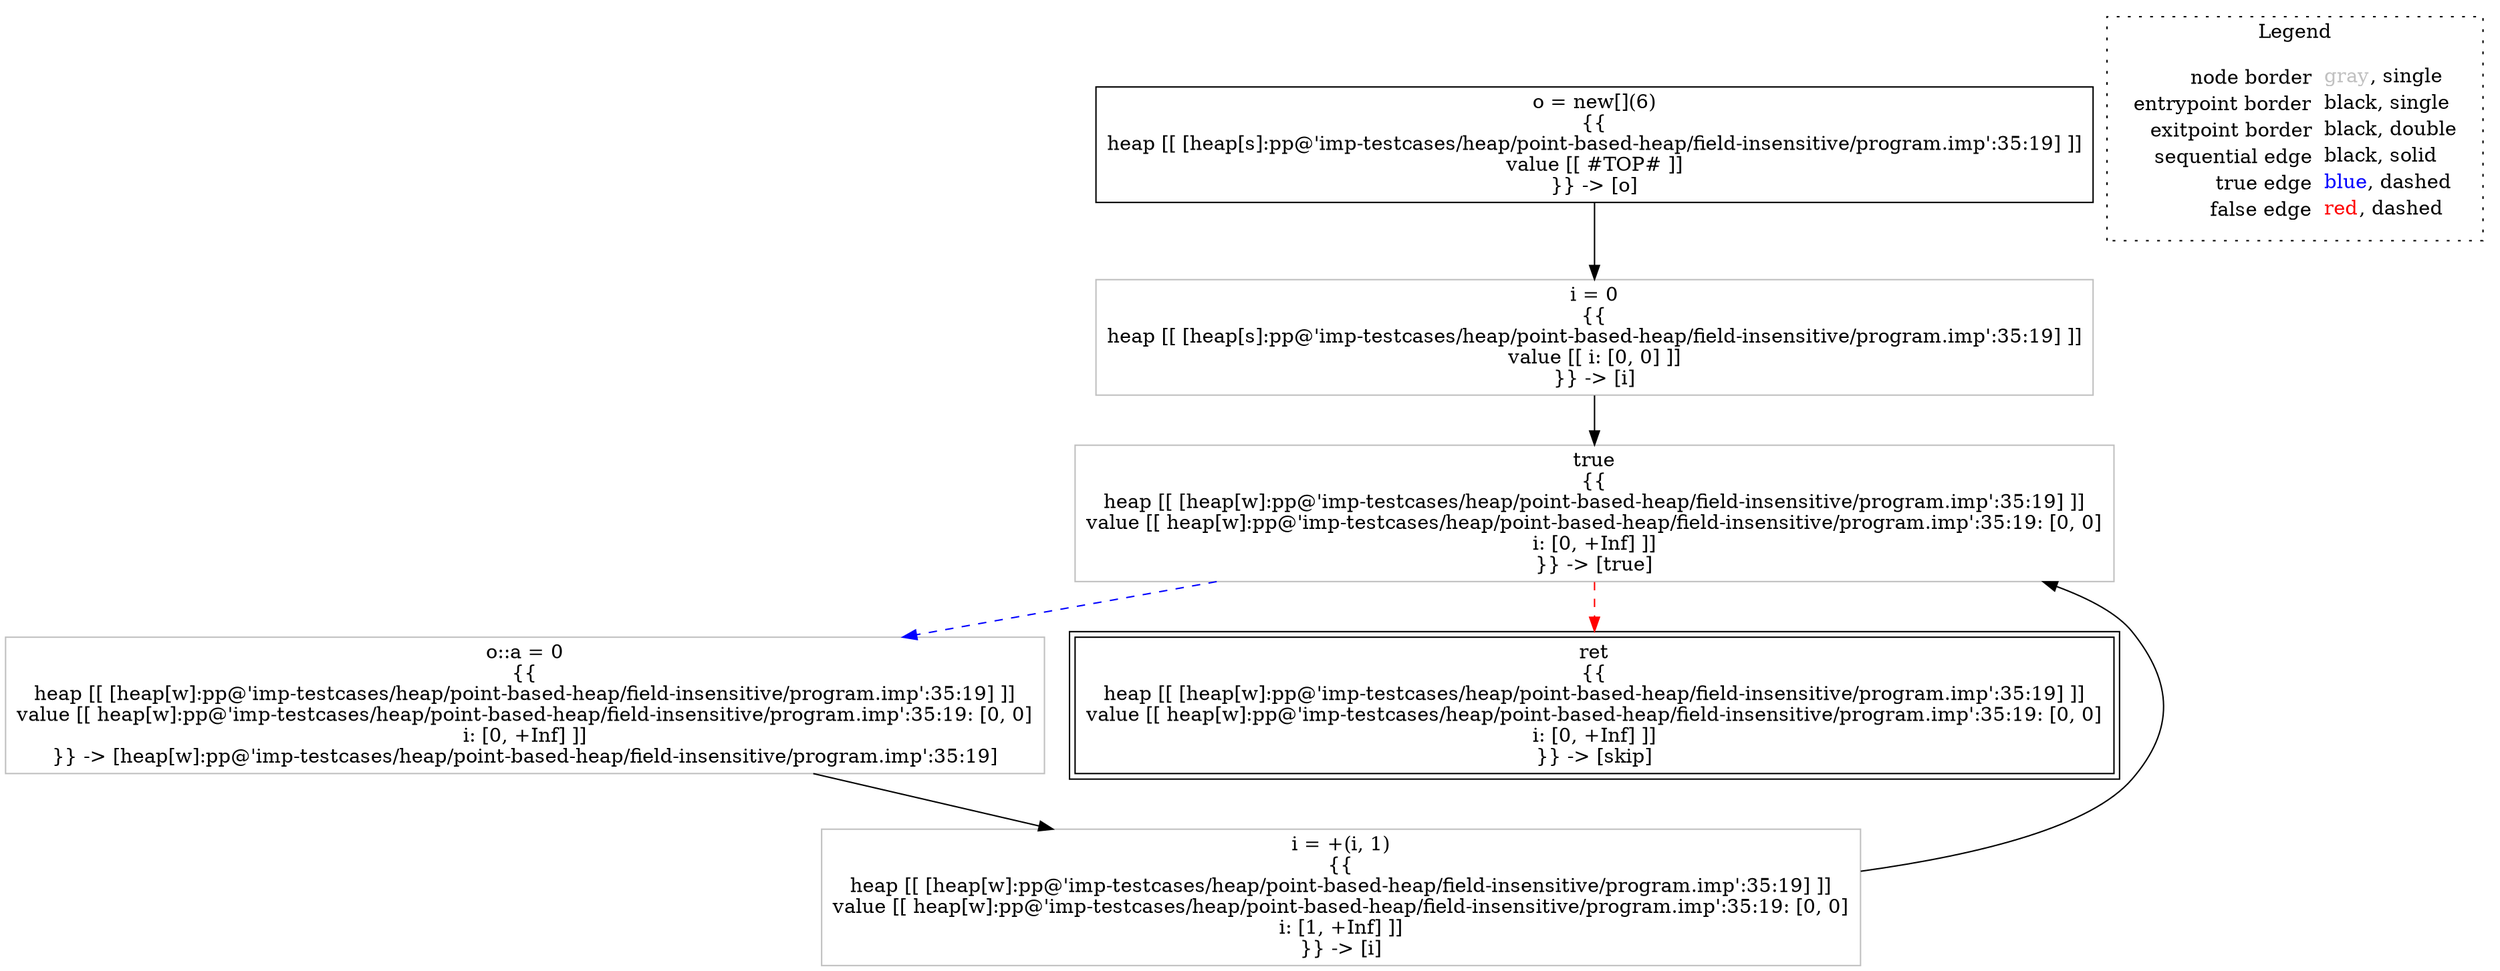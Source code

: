 digraph {
	"node0" [shape="rect",color="black",label=<o = new[](6)<BR/>{{<BR/>heap [[ [heap[s]:pp@'imp-testcases/heap/point-based-heap/field-insensitive/program.imp':35:19] ]]<BR/>value [[ #TOP# ]]<BR/>}} -&gt; [o]>];
	"node1" [shape="rect",color="gray",label=<o::a = 0<BR/>{{<BR/>heap [[ [heap[w]:pp@'imp-testcases/heap/point-based-heap/field-insensitive/program.imp':35:19] ]]<BR/>value [[ heap[w]:pp@'imp-testcases/heap/point-based-heap/field-insensitive/program.imp':35:19: [0, 0]<BR/>i: [0, +Inf] ]]<BR/>}} -&gt; [heap[w]:pp@'imp-testcases/heap/point-based-heap/field-insensitive/program.imp':35:19]>];
	"node2" [shape="rect",color="gray",label=<true<BR/>{{<BR/>heap [[ [heap[w]:pp@'imp-testcases/heap/point-based-heap/field-insensitive/program.imp':35:19] ]]<BR/>value [[ heap[w]:pp@'imp-testcases/heap/point-based-heap/field-insensitive/program.imp':35:19: [0, 0]<BR/>i: [0, +Inf] ]]<BR/>}} -&gt; [true]>];
	"node3" [shape="rect",color="black",peripheries="2",label=<ret<BR/>{{<BR/>heap [[ [heap[w]:pp@'imp-testcases/heap/point-based-heap/field-insensitive/program.imp':35:19] ]]<BR/>value [[ heap[w]:pp@'imp-testcases/heap/point-based-heap/field-insensitive/program.imp':35:19: [0, 0]<BR/>i: [0, +Inf] ]]<BR/>}} -&gt; [skip]>];
	"node4" [shape="rect",color="gray",label=<i = 0<BR/>{{<BR/>heap [[ [heap[s]:pp@'imp-testcases/heap/point-based-heap/field-insensitive/program.imp':35:19] ]]<BR/>value [[ i: [0, 0] ]]<BR/>}} -&gt; [i]>];
	"node5" [shape="rect",color="gray",label=<i = +(i, 1)<BR/>{{<BR/>heap [[ [heap[w]:pp@'imp-testcases/heap/point-based-heap/field-insensitive/program.imp':35:19] ]]<BR/>value [[ heap[w]:pp@'imp-testcases/heap/point-based-heap/field-insensitive/program.imp':35:19: [0, 0]<BR/>i: [1, +Inf] ]]<BR/>}} -&gt; [i]>];
	"node1" -> "node5" [color="black"];
	"node2" -> "node1" [color="blue",style="dashed"];
	"node2" -> "node3" [color="red",style="dashed"];
	"node4" -> "node2" [color="black"];
	"node5" -> "node2" [color="black"];
	"node0" -> "node4" [color="black"];
subgraph cluster_legend {
	label="Legend";
	style=dotted;
	node [shape=plaintext];
	"legend" [label=<<table border="0" cellpadding="2" cellspacing="0" cellborder="0"><tr><td align="right">node border&nbsp;</td><td align="left"><font color="gray">gray</font>, single</td></tr><tr><td align="right">entrypoint border&nbsp;</td><td align="left"><font color="black">black</font>, single</td></tr><tr><td align="right">exitpoint border&nbsp;</td><td align="left"><font color="black">black</font>, double</td></tr><tr><td align="right">sequential edge&nbsp;</td><td align="left"><font color="black">black</font>, solid</td></tr><tr><td align="right">true edge&nbsp;</td><td align="left"><font color="blue">blue</font>, dashed</td></tr><tr><td align="right">false edge&nbsp;</td><td align="left"><font color="red">red</font>, dashed</td></tr></table>>];
}

}
